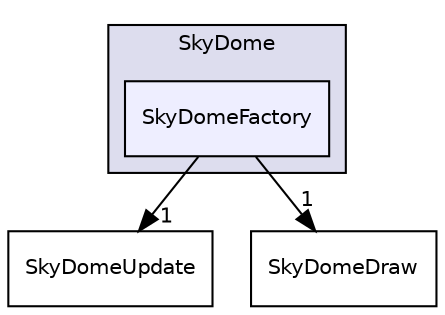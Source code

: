 digraph "C:/HAL/PG関係/03_作成プログラム/03_HAL授業/就職作品/Project/source/03_Object/3D/SkyDome/SkyDomeFactory" {
  compound=true
  node [ fontsize="10", fontname="Helvetica"];
  edge [ labelfontsize="10", labelfontname="Helvetica"];
  subgraph clusterdir_e703b53e0381cd2b66abf40fe09532c8 {
    graph [ bgcolor="#ddddee", pencolor="black", label="SkyDome" fontname="Helvetica", fontsize="10", URL="dir_e703b53e0381cd2b66abf40fe09532c8.html"]
  dir_bdb2086c06e22cc50e93a5eece8290ab [shape=box, label="SkyDomeFactory", style="filled", fillcolor="#eeeeff", pencolor="black", URL="dir_bdb2086c06e22cc50e93a5eece8290ab.html"];
  }
  dir_510e45ab178760cebec46e0ca85037f3 [shape=box label="SkyDomeUpdate" URL="dir_510e45ab178760cebec46e0ca85037f3.html"];
  dir_059c304d3af4a5b87e47d011c459d736 [shape=box label="SkyDomeDraw" URL="dir_059c304d3af4a5b87e47d011c459d736.html"];
  dir_bdb2086c06e22cc50e93a5eece8290ab->dir_510e45ab178760cebec46e0ca85037f3 [headlabel="1", labeldistance=1.5 headhref="dir_000075_000076.html"];
  dir_bdb2086c06e22cc50e93a5eece8290ab->dir_059c304d3af4a5b87e47d011c459d736 [headlabel="1", labeldistance=1.5 headhref="dir_000075_000074.html"];
}
